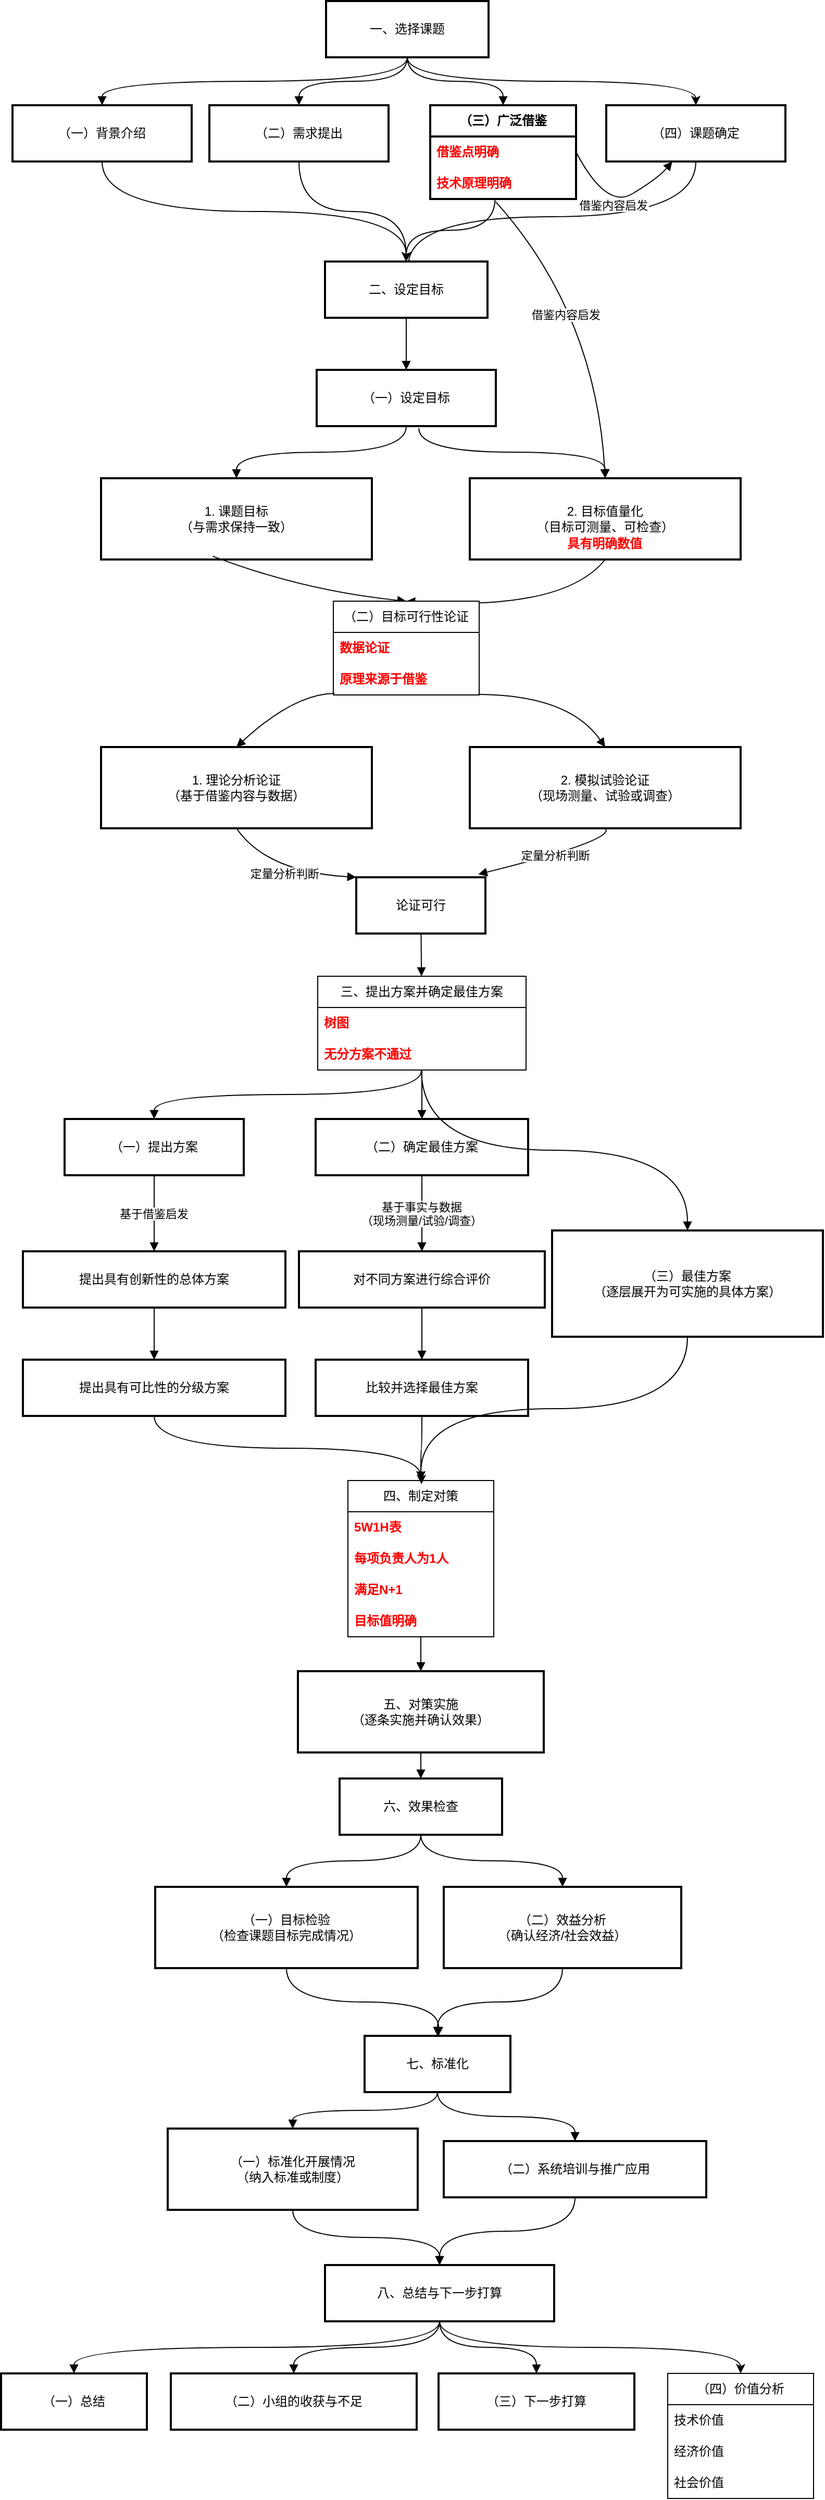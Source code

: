 <mxfile version="28.1.1" pages="2">
  <diagram name="第 1 页" id="7WZBHnggyvltZgAuaBQ9">
    <mxGraphModel dx="1783" dy="986" grid="1" gridSize="10" guides="1" tooltips="1" connect="1" arrows="1" fold="1" page="1" pageScale="1" pageWidth="827" pageHeight="1169" math="0" shadow="0">
      <root>
        <mxCell id="0" />
        <mxCell id="1" parent="0" />
        <mxCell id="KqYiXkQ-Z9CWn1BVbJGc-1" style="edgeStyle=orthogonalEdgeStyle;rounded=0;orthogonalLoop=1;jettySize=auto;html=1;exitX=0.5;exitY=1;exitDx=0;exitDy=0;curved=1;" edge="1" parent="1" source="V11PX4LswEN2cB8b6SFa-1" target="V11PX4LswEN2cB8b6SFa-5">
          <mxGeometry relative="1" as="geometry" />
        </mxCell>
        <mxCell id="V11PX4LswEN2cB8b6SFa-1" value="一、选择课题" style="whiteSpace=wrap;strokeWidth=2;" parent="1" vertex="1">
          <mxGeometry x="341" y="180" width="156" height="54" as="geometry" />
        </mxCell>
        <mxCell id="KqYiXkQ-Z9CWn1BVbJGc-2" style="edgeStyle=orthogonalEdgeStyle;rounded=0;orthogonalLoop=1;jettySize=auto;html=1;exitX=0.5;exitY=1;exitDx=0;exitDy=0;curved=1;" edge="1" parent="1" source="V11PX4LswEN2cB8b6SFa-2" target="V11PX4LswEN2cB8b6SFa-6">
          <mxGeometry relative="1" as="geometry" />
        </mxCell>
        <mxCell id="V11PX4LswEN2cB8b6SFa-2" value="（一）背景介绍" style="whiteSpace=wrap;strokeWidth=2;" parent="1" vertex="1">
          <mxGeometry x="40" y="280" width="172" height="54" as="geometry" />
        </mxCell>
        <mxCell id="KqYiXkQ-Z9CWn1BVbJGc-3" style="edgeStyle=orthogonalEdgeStyle;rounded=0;orthogonalLoop=1;jettySize=auto;html=1;exitX=0.5;exitY=1;exitDx=0;exitDy=0;entryX=0.5;entryY=0;entryDx=0;entryDy=0;curved=1;" edge="1" parent="1" source="V11PX4LswEN2cB8b6SFa-3" target="V11PX4LswEN2cB8b6SFa-6">
          <mxGeometry relative="1" as="geometry">
            <mxPoint x="420" y="440.0" as="targetPoint" />
          </mxGeometry>
        </mxCell>
        <mxCell id="V11PX4LswEN2cB8b6SFa-3" value="（二）需求提出" style="whiteSpace=wrap;strokeWidth=2;" parent="1" vertex="1">
          <mxGeometry x="229" y="280" width="172" height="54" as="geometry" />
        </mxCell>
        <mxCell id="KqYiXkQ-Z9CWn1BVbJGc-5" style="edgeStyle=orthogonalEdgeStyle;rounded=0;orthogonalLoop=1;jettySize=auto;html=1;exitX=0.5;exitY=1;exitDx=0;exitDy=0;curved=1;" edge="1" parent="1" source="V11PX4LswEN2cB8b6SFa-5">
          <mxGeometry relative="1" as="geometry">
            <mxPoint x="420" y="440.0" as="targetPoint" />
          </mxGeometry>
        </mxCell>
        <mxCell id="V11PX4LswEN2cB8b6SFa-5" value="（四）课题确定" style="whiteSpace=wrap;strokeWidth=2;" parent="1" vertex="1">
          <mxGeometry x="610" y="280" width="172" height="54" as="geometry" />
        </mxCell>
        <mxCell id="V11PX4LswEN2cB8b6SFa-6" value="二、设定目标" style="whiteSpace=wrap;strokeWidth=2;" parent="1" vertex="1">
          <mxGeometry x="340" y="430" width="156" height="54" as="geometry" />
        </mxCell>
        <mxCell id="V11PX4LswEN2cB8b6SFa-7" value="（一）设定目标" style="whiteSpace=wrap;strokeWidth=2;" parent="1" vertex="1">
          <mxGeometry x="332" y="534" width="172" height="54" as="geometry" />
        </mxCell>
        <mxCell id="V11PX4LswEN2cB8b6SFa-8" value="1. 课题目标&#xa;（与需求保持一致）" style="whiteSpace=wrap;strokeWidth=2;" parent="1" vertex="1">
          <mxGeometry x="125" y="638" width="260" height="78" as="geometry" />
        </mxCell>
        <mxCell id="V11PX4LswEN2cB8b6SFa-9" value="2. 目标值量化&#xa;（目标可测量、可检查）" style="whiteSpace=wrap;strokeWidth=2;" parent="1" vertex="1">
          <mxGeometry x="479" y="638" width="260" height="78" as="geometry" />
        </mxCell>
        <mxCell id="V11PX4LswEN2cB8b6SFa-11" value="1. 理论分析论证&#xa;（基于借鉴内容与数据）" style="whiteSpace=wrap;strokeWidth=2;" parent="1" vertex="1">
          <mxGeometry x="125" y="896" width="260" height="78" as="geometry" />
        </mxCell>
        <mxCell id="V11PX4LswEN2cB8b6SFa-12" value="2. 模拟试验论证&#xa;（现场测量、试验或调查）" style="whiteSpace=wrap;strokeWidth=2;" parent="1" vertex="1">
          <mxGeometry x="479" y="896" width="260" height="78" as="geometry" />
        </mxCell>
        <mxCell id="V11PX4LswEN2cB8b6SFa-13" value="论证可行" style="whiteSpace=wrap;strokeWidth=2;" parent="1" vertex="1">
          <mxGeometry x="370" y="1021" width="124" height="54" as="geometry" />
        </mxCell>
        <mxCell id="V11PX4LswEN2cB8b6SFa-15" value="（一）提出方案" style="whiteSpace=wrap;strokeWidth=2;" parent="1" vertex="1">
          <mxGeometry x="90" y="1253" width="172" height="54" as="geometry" />
        </mxCell>
        <mxCell id="V11PX4LswEN2cB8b6SFa-16" value="提出具有创新性的总体方案" style="whiteSpace=wrap;strokeWidth=2;" parent="1" vertex="1">
          <mxGeometry x="50" y="1380" width="252" height="54" as="geometry" />
        </mxCell>
        <mxCell id="V11PX4LswEN2cB8b6SFa-17" value="提出具有可比性的分级方案" style="whiteSpace=wrap;strokeWidth=2;" parent="1" vertex="1">
          <mxGeometry x="50" y="1484" width="252" height="54" as="geometry" />
        </mxCell>
        <mxCell id="V11PX4LswEN2cB8b6SFa-18" value="（二）确定最佳方案" style="whiteSpace=wrap;strokeWidth=2;" parent="1" vertex="1">
          <mxGeometry x="331" y="1253" width="204" height="54" as="geometry" />
        </mxCell>
        <mxCell id="V11PX4LswEN2cB8b6SFa-19" value="对不同方案进行综合评价" style="whiteSpace=wrap;strokeWidth=2;" parent="1" vertex="1">
          <mxGeometry x="315" y="1380" width="236" height="54" as="geometry" />
        </mxCell>
        <mxCell id="KqYiXkQ-Z9CWn1BVbJGc-6" style="edgeStyle=orthogonalEdgeStyle;rounded=0;orthogonalLoop=1;jettySize=auto;html=1;exitX=0.5;exitY=1;exitDx=0;exitDy=0;entryX=0.5;entryY=0;entryDx=0;entryDy=0;curved=1;" edge="1" parent="1" source="V11PX4LswEN2cB8b6SFa-20" target="W1JhsChukctg1FvtHeJI-25">
          <mxGeometry relative="1" as="geometry" />
        </mxCell>
        <mxCell id="V11PX4LswEN2cB8b6SFa-20" value="比较并选择最佳方案" style="whiteSpace=wrap;strokeWidth=2;" parent="1" vertex="1">
          <mxGeometry x="331" y="1484" width="204" height="54" as="geometry" />
        </mxCell>
        <mxCell id="V11PX4LswEN2cB8b6SFa-21" value="（三）最佳方案&#xa;（逐层展开为可实施的具体方案）" style="whiteSpace=wrap;strokeWidth=2;" parent="1" vertex="1">
          <mxGeometry x="558" y="1360" width="260" height="102" as="geometry" />
        </mxCell>
        <mxCell id="V11PX4LswEN2cB8b6SFa-23" value="五、对策实施&#xa;（逐条实施并确认效果）" style="whiteSpace=wrap;strokeWidth=2;" parent="1" vertex="1">
          <mxGeometry x="314" y="1783" width="236" height="78" as="geometry" />
        </mxCell>
        <mxCell id="V11PX4LswEN2cB8b6SFa-24" value="六、效果检查" style="whiteSpace=wrap;strokeWidth=2;" parent="1" vertex="1">
          <mxGeometry x="354" y="1886" width="156" height="54" as="geometry" />
        </mxCell>
        <mxCell id="V11PX4LswEN2cB8b6SFa-25" value="（一）目标检验&#xa;（检查课题目标完成情况）" style="whiteSpace=wrap;strokeWidth=2;" parent="1" vertex="1">
          <mxGeometry x="177" y="1990" width="252" height="78" as="geometry" />
        </mxCell>
        <mxCell id="V11PX4LswEN2cB8b6SFa-26" value="（二）效益分析&#xa;（确认经济/社会效益）" style="whiteSpace=wrap;strokeWidth=2;" parent="1" vertex="1">
          <mxGeometry x="454" y="1990" width="228" height="78" as="geometry" />
        </mxCell>
        <mxCell id="V11PX4LswEN2cB8b6SFa-27" value="七、标准化" style="whiteSpace=wrap;strokeWidth=2;" parent="1" vertex="1">
          <mxGeometry x="378" y="2133" width="140" height="54" as="geometry" />
        </mxCell>
        <mxCell id="V11PX4LswEN2cB8b6SFa-28" value="（一）标准化开展情况&#xa;（纳入标准或制度）" style="whiteSpace=wrap;strokeWidth=2;" parent="1" vertex="1">
          <mxGeometry x="189" y="2222" width="240" height="78" as="geometry" />
        </mxCell>
        <mxCell id="V11PX4LswEN2cB8b6SFa-29" value="（二）系统培训与推广应用" style="whiteSpace=wrap;strokeWidth=2;" parent="1" vertex="1">
          <mxGeometry x="454" y="2234" width="252" height="54" as="geometry" />
        </mxCell>
        <mxCell id="W1JhsChukctg1FvtHeJI-38" style="edgeStyle=orthogonalEdgeStyle;rounded=0;orthogonalLoop=1;jettySize=auto;html=1;exitX=0.5;exitY=1;exitDx=0;exitDy=0;curved=1;" edge="1" parent="1" source="V11PX4LswEN2cB8b6SFa-30" target="W1JhsChukctg1FvtHeJI-34">
          <mxGeometry relative="1" as="geometry" />
        </mxCell>
        <mxCell id="V11PX4LswEN2cB8b6SFa-30" value="八、总结与下一步打算" style="whiteSpace=wrap;strokeWidth=2;" parent="1" vertex="1">
          <mxGeometry x="340" y="2353" width="220" height="54" as="geometry" />
        </mxCell>
        <mxCell id="V11PX4LswEN2cB8b6SFa-31" value="（一）总结" style="whiteSpace=wrap;strokeWidth=2;" parent="1" vertex="1">
          <mxGeometry x="29" y="2457" width="140" height="54" as="geometry" />
        </mxCell>
        <mxCell id="V11PX4LswEN2cB8b6SFa-32" value="（二）小组的收获与不足" style="whiteSpace=wrap;strokeWidth=2;" parent="1" vertex="1">
          <mxGeometry x="192" y="2457" width="236" height="54" as="geometry" />
        </mxCell>
        <mxCell id="V11PX4LswEN2cB8b6SFa-33" value="（三）下一步打算" style="whiteSpace=wrap;strokeWidth=2;" parent="1" vertex="1">
          <mxGeometry x="449" y="2457" width="188" height="54" as="geometry" />
        </mxCell>
        <mxCell id="V11PX4LswEN2cB8b6SFa-34" value="" style="curved=1;startArrow=none;endArrow=block;exitX=0.5;exitY=1;entryX=0.5;entryY=0;rounded=0;edgeStyle=orthogonalEdgeStyle;" parent="1" source="V11PX4LswEN2cB8b6SFa-1" target="V11PX4LswEN2cB8b6SFa-2" edge="1">
          <mxGeometry relative="1" as="geometry" />
        </mxCell>
        <mxCell id="V11PX4LswEN2cB8b6SFa-35" value="" style="curved=1;startArrow=none;endArrow=block;exitX=0.5;exitY=1;entryX=0.5;entryY=0;rounded=0;exitDx=0;exitDy=0;edgeStyle=orthogonalEdgeStyle;" parent="1" source="V11PX4LswEN2cB8b6SFa-1" target="V11PX4LswEN2cB8b6SFa-3" edge="1">
          <mxGeometry relative="1" as="geometry" />
        </mxCell>
        <mxCell id="V11PX4LswEN2cB8b6SFa-36" value="" style="curved=1;startArrow=none;endArrow=block;entryX=0.5;entryY=0;rounded=0;entryDx=0;entryDy=0;edgeStyle=orthogonalEdgeStyle;exitX=0.5;exitY=1;exitDx=0;exitDy=0;" parent="1" source="V11PX4LswEN2cB8b6SFa-1" target="W1JhsChukctg1FvtHeJI-3" edge="1">
          <mxGeometry relative="1" as="geometry">
            <mxPoint x="420" y="240" as="sourcePoint" />
            <mxPoint x="419" y="492" as="targetPoint" />
          </mxGeometry>
        </mxCell>
        <mxCell id="V11PX4LswEN2cB8b6SFa-39" value="" style="curved=1;startArrow=none;endArrow=block;exitX=0.5;exitY=1;entryX=0.5;entryY=0;rounded=0;" parent="1" source="V11PX4LswEN2cB8b6SFa-6" target="V11PX4LswEN2cB8b6SFa-7" edge="1">
          <mxGeometry relative="1" as="geometry">
            <Array as="points" />
          </mxGeometry>
        </mxCell>
        <mxCell id="V11PX4LswEN2cB8b6SFa-40" value="" style="curved=1;startArrow=none;endArrow=block;exitX=0.5;exitY=1;entryX=0.5;entryY=0;rounded=0;edgeStyle=orthogonalEdgeStyle;exitDx=0;exitDy=0;" parent="1" source="V11PX4LswEN2cB8b6SFa-7" target="V11PX4LswEN2cB8b6SFa-8" edge="1">
          <mxGeometry relative="1" as="geometry" />
        </mxCell>
        <mxCell id="V11PX4LswEN2cB8b6SFa-41" value="" style="curved=1;startArrow=none;endArrow=block;exitX=0.57;exitY=1.037;entryX=0.5;entryY=0;rounded=0;edgeStyle=orthogonalEdgeStyle;exitDx=0;exitDy=0;exitPerimeter=0;" parent="1" source="V11PX4LswEN2cB8b6SFa-7" target="V11PX4LswEN2cB8b6SFa-9" edge="1">
          <mxGeometry relative="1" as="geometry" />
        </mxCell>
        <mxCell id="V11PX4LswEN2cB8b6SFa-43" value="" style="curved=1;startArrow=none;endArrow=block;exitX=0.009;exitY=0.949;entryX=0.5;entryY=0;rounded=0;exitDx=0;exitDy=0;exitPerimeter=0;" parent="1" source="W1JhsChukctg1FvtHeJI-19" target="V11PX4LswEN2cB8b6SFa-11" edge="1">
          <mxGeometry relative="1" as="geometry">
            <Array as="points">
              <mxPoint x="310" y="845" />
            </Array>
            <mxPoint x="423.28" y="816.814" as="sourcePoint" />
          </mxGeometry>
        </mxCell>
        <mxCell id="V11PX4LswEN2cB8b6SFa-44" value="" style="curved=1;startArrow=none;endArrow=block;exitX=0.994;exitY=0.984;entryX=0.5;entryY=0;rounded=0;exitDx=0;exitDy=0;exitPerimeter=0;" parent="1" source="W1JhsChukctg1FvtHeJI-19" target="V11PX4LswEN2cB8b6SFa-12" edge="1">
          <mxGeometry relative="1" as="geometry">
            <Array as="points">
              <mxPoint x="574" y="846" />
            </Array>
            <mxPoint x="418" y="820.0" as="sourcePoint" />
          </mxGeometry>
        </mxCell>
        <mxCell id="V11PX4LswEN2cB8b6SFa-45" value="定量分析判断" style="curved=1;startArrow=none;endArrow=block;exitX=0.5;exitY=1;entryX=0;entryY=0;rounded=0;entryDx=0;entryDy=0;" parent="1" source="V11PX4LswEN2cB8b6SFa-11" target="V11PX4LswEN2cB8b6SFa-13" edge="1">
          <mxGeometry relative="1" as="geometry">
            <Array as="points">
              <mxPoint x="284" y="1016" />
            </Array>
          </mxGeometry>
        </mxCell>
        <mxCell id="V11PX4LswEN2cB8b6SFa-46" value="定量分析判断" style="curved=1;startArrow=none;endArrow=block;exitX=0.5;exitY=1;entryX=0.945;entryY=-0.053;rounded=0;entryDx=0;entryDy=0;entryPerimeter=0;" parent="1" source="V11PX4LswEN2cB8b6SFa-12" target="V11PX4LswEN2cB8b6SFa-13" edge="1">
          <mxGeometry relative="1" as="geometry">
            <Array as="points">
              <mxPoint x="620" y="985" />
            </Array>
          </mxGeometry>
        </mxCell>
        <mxCell id="V11PX4LswEN2cB8b6SFa-47" value="" style="curved=1;startArrow=none;endArrow=block;rounded=0;" parent="1" source="V11PX4LswEN2cB8b6SFa-13" target="W1JhsChukctg1FvtHeJI-21" edge="1">
          <mxGeometry relative="1" as="geometry">
            <Array as="points" />
            <mxPoint x="432" y="1125" as="targetPoint" />
          </mxGeometry>
        </mxCell>
        <mxCell id="V11PX4LswEN2cB8b6SFa-48" value="" style="curved=1;startArrow=none;endArrow=block;exitX=0.497;exitY=1.019;entryX=0.5;entryY=0;rounded=0;exitDx=0;exitDy=0;exitPerimeter=0;edgeStyle=orthogonalEdgeStyle;" parent="1" source="W1JhsChukctg1FvtHeJI-23" target="V11PX4LswEN2cB8b6SFa-15" edge="1">
          <mxGeometry relative="1" as="geometry">
            <mxPoint x="432" y="1203" as="sourcePoint" />
          </mxGeometry>
        </mxCell>
        <mxCell id="V11PX4LswEN2cB8b6SFa-49" value="基于借鉴启发" style="curved=1;startArrow=none;endArrow=block;exitX=0.5;exitY=1;entryX=0.5;entryY=0;rounded=0;" parent="1" source="V11PX4LswEN2cB8b6SFa-15" target="V11PX4LswEN2cB8b6SFa-16" edge="1">
          <mxGeometry relative="1" as="geometry">
            <Array as="points" />
          </mxGeometry>
        </mxCell>
        <mxCell id="V11PX4LswEN2cB8b6SFa-50" value="" style="curved=1;startArrow=none;endArrow=block;exitX=0.5;exitY=1;entryX=0.5;entryY=0;rounded=0;" parent="1" source="V11PX4LswEN2cB8b6SFa-16" target="V11PX4LswEN2cB8b6SFa-17" edge="1">
          <mxGeometry relative="1" as="geometry">
            <Array as="points" />
          </mxGeometry>
        </mxCell>
        <mxCell id="V11PX4LswEN2cB8b6SFa-51" value="" style="curved=1;startArrow=none;endArrow=block;exitX=0.5;exitY=1;entryX=0.5;entryY=0;rounded=0;exitDx=0;exitDy=0;edgeStyle=orthogonalEdgeStyle;" parent="1" source="W1JhsChukctg1FvtHeJI-21" target="V11PX4LswEN2cB8b6SFa-18" edge="1">
          <mxGeometry relative="1" as="geometry" />
        </mxCell>
        <mxCell id="V11PX4LswEN2cB8b6SFa-52" value="基于事实与数据&#xa;（现场测量/试验/调查）" style="curved=1;startArrow=none;endArrow=block;exitX=0.5;exitY=1;entryX=0.5;entryY=-0.01;rounded=0;" parent="1" source="V11PX4LswEN2cB8b6SFa-18" target="V11PX4LswEN2cB8b6SFa-19" edge="1">
          <mxGeometry relative="1" as="geometry">
            <Array as="points" />
          </mxGeometry>
        </mxCell>
        <mxCell id="V11PX4LswEN2cB8b6SFa-53" value="" style="curved=1;startArrow=none;endArrow=block;exitX=0.5;exitY=0.99;entryX=0.5;entryY=-0.01;rounded=0;" parent="1" source="V11PX4LswEN2cB8b6SFa-19" target="V11PX4LswEN2cB8b6SFa-20" edge="1">
          <mxGeometry relative="1" as="geometry">
            <Array as="points" />
          </mxGeometry>
        </mxCell>
        <mxCell id="V11PX4LswEN2cB8b6SFa-54" value="" style="curved=1;startArrow=none;endArrow=block;exitX=0.498;exitY=0.994;entryX=0.5;entryY=0;rounded=0;exitDx=0;exitDy=0;exitPerimeter=0;edgeStyle=orthogonalEdgeStyle;" parent="1" source="W1JhsChukctg1FvtHeJI-23" target="V11PX4LswEN2cB8b6SFa-21" edge="1">
          <mxGeometry relative="1" as="geometry" />
        </mxCell>
        <mxCell id="V11PX4LswEN2cB8b6SFa-55" value="" style="curved=1;startArrow=none;endArrow=block;exitX=0.5;exitY=1;entryX=0.5;entryY=0;rounded=0;entryDx=0;entryDy=0;edgeStyle=orthogonalEdgeStyle;" parent="1" source="V11PX4LswEN2cB8b6SFa-21" target="W1JhsChukctg1FvtHeJI-25" edge="1">
          <mxGeometry relative="1" as="geometry">
            <mxPoint x="447.5" y="1730" as="targetPoint" />
          </mxGeometry>
        </mxCell>
        <mxCell id="V11PX4LswEN2cB8b6SFa-56" value="" style="curved=1;startArrow=none;endArrow=block;entryX=0.5;entryY=-0.01;rounded=0;" parent="1" source="W1JhsChukctg1FvtHeJI-29" target="V11PX4LswEN2cB8b6SFa-23" edge="1">
          <mxGeometry relative="1" as="geometry">
            <Array as="points" />
            <mxPoint x="434" y="1753" as="sourcePoint" />
          </mxGeometry>
        </mxCell>
        <mxCell id="V11PX4LswEN2cB8b6SFa-57" value="" style="curved=1;startArrow=none;endArrow=block;exitX=0.5;exitY=0.99;entryX=0.5;entryY=-0.01;rounded=0;" parent="1" source="V11PX4LswEN2cB8b6SFa-23" target="V11PX4LswEN2cB8b6SFa-24" edge="1">
          <mxGeometry relative="1" as="geometry">
            <Array as="points" />
          </mxGeometry>
        </mxCell>
        <mxCell id="V11PX4LswEN2cB8b6SFa-58" value="" style="curved=1;startArrow=none;endArrow=block;exitX=0.5;exitY=1;entryX=0.5;entryY=-0.01;rounded=0;edgeStyle=orthogonalEdgeStyle;exitDx=0;exitDy=0;" parent="1" source="V11PX4LswEN2cB8b6SFa-24" target="V11PX4LswEN2cB8b6SFa-25" edge="1">
          <mxGeometry relative="1" as="geometry" />
        </mxCell>
        <mxCell id="V11PX4LswEN2cB8b6SFa-59" value="" style="curved=1;startArrow=none;endArrow=block;exitX=0.5;exitY=1;entryX=0.5;entryY=-0.01;rounded=0;exitDx=0;exitDy=0;edgeStyle=orthogonalEdgeStyle;" parent="1" source="V11PX4LswEN2cB8b6SFa-24" target="V11PX4LswEN2cB8b6SFa-26" edge="1">
          <mxGeometry relative="1" as="geometry" />
        </mxCell>
        <mxCell id="V11PX4LswEN2cB8b6SFa-60" value="" style="curved=1;startArrow=none;endArrow=block;exitX=0.5;exitY=0.99;rounded=0;edgeStyle=orthogonalEdgeStyle;" parent="1" source="V11PX4LswEN2cB8b6SFa-25" edge="1">
          <mxGeometry relative="1" as="geometry">
            <mxPoint x="449" y="2133" as="targetPoint" />
          </mxGeometry>
        </mxCell>
        <mxCell id="V11PX4LswEN2cB8b6SFa-61" value="" style="curved=1;startArrow=none;endArrow=block;exitX=0.5;exitY=0.99;entryX=0.5;entryY=0;rounded=0;entryDx=0;entryDy=0;edgeStyle=orthogonalEdgeStyle;" parent="1" source="V11PX4LswEN2cB8b6SFa-26" target="V11PX4LswEN2cB8b6SFa-27" edge="1">
          <mxGeometry relative="1" as="geometry" />
        </mxCell>
        <mxCell id="V11PX4LswEN2cB8b6SFa-62" value="" style="curved=1;startArrow=none;endArrow=block;exitX=0.5;exitY=1;entryX=0.5;entryY=-0.01;rounded=0;edgeStyle=orthogonalEdgeStyle;exitDx=0;exitDy=0;" parent="1" source="V11PX4LswEN2cB8b6SFa-27" target="V11PX4LswEN2cB8b6SFa-28" edge="1">
          <mxGeometry relative="1" as="geometry" />
        </mxCell>
        <mxCell id="V11PX4LswEN2cB8b6SFa-63" value="" style="curved=1;startArrow=none;endArrow=block;exitX=0.5;exitY=1;entryX=0.5;entryY=-0.01;rounded=0;exitDx=0;exitDy=0;edgeStyle=orthogonalEdgeStyle;" parent="1" source="V11PX4LswEN2cB8b6SFa-27" target="V11PX4LswEN2cB8b6SFa-29" edge="1">
          <mxGeometry relative="1" as="geometry" />
        </mxCell>
        <mxCell id="V11PX4LswEN2cB8b6SFa-65" value="" style="curved=1;startArrow=none;endArrow=block;exitX=0.5;exitY=1;entryX=0.5;entryY=-0.01;rounded=0;exitDx=0;exitDy=0;edgeStyle=orthogonalEdgeStyle;" parent="1" source="V11PX4LswEN2cB8b6SFa-30" target="V11PX4LswEN2cB8b6SFa-31" edge="1">
          <mxGeometry relative="1" as="geometry" />
        </mxCell>
        <mxCell id="V11PX4LswEN2cB8b6SFa-66" value="" style="curved=1;startArrow=none;endArrow=block;exitX=0.5;exitY=1;entryX=0.5;entryY=-0.01;rounded=0;exitDx=0;exitDy=0;edgeStyle=orthogonalEdgeStyle;" parent="1" source="V11PX4LswEN2cB8b6SFa-30" target="V11PX4LswEN2cB8b6SFa-32" edge="1">
          <mxGeometry relative="1" as="geometry" />
        </mxCell>
        <mxCell id="V11PX4LswEN2cB8b6SFa-67" value="" style="curved=1;startArrow=none;endArrow=block;exitX=0.5;exitY=1;entryX=0.5;entryY=-0.01;rounded=0;edgeStyle=orthogonalEdgeStyle;exitDx=0;exitDy=0;" parent="1" source="V11PX4LswEN2cB8b6SFa-30" target="V11PX4LswEN2cB8b6SFa-33" edge="1">
          <mxGeometry relative="1" as="geometry" />
        </mxCell>
        <mxCell id="V11PX4LswEN2cB8b6SFa-68" value="借鉴内容启发" style="curved=1;startArrow=none;endArrow=block;exitX=1;exitY=0.5;rounded=0;exitDx=0;exitDy=0;" parent="1" source="W1JhsChukctg1FvtHeJI-4" target="V11PX4LswEN2cB8b6SFa-5" edge="1">
          <mxGeometry relative="1" as="geometry">
            <Array as="points">
              <mxPoint x="610" y="380" />
              <mxPoint x="660" y="350" />
            </Array>
            <mxPoint x="412.0" y="629.01" as="sourcePoint" />
            <mxPoint x="631" y="954" as="targetPoint" />
          </mxGeometry>
        </mxCell>
        <mxCell id="W1JhsChukctg1FvtHeJI-3" value="&lt;b&gt;（三）广泛借鉴&lt;/b&gt;" style="swimlane;fontStyle=0;childLayout=stackLayout;horizontal=1;startSize=30;horizontalStack=0;resizeParent=1;resizeParentMax=0;resizeLast=0;collapsible=1;marginBottom=0;whiteSpace=wrap;html=1;strokeWidth=2;" vertex="1" parent="1">
          <mxGeometry x="441" y="280" width="140" height="90" as="geometry" />
        </mxCell>
        <mxCell id="W1JhsChukctg1FvtHeJI-4" value="借鉴点明确" style="text;strokeColor=none;fillColor=none;align=left;verticalAlign=middle;spacingLeft=4;spacingRight=4;overflow=hidden;points=[[0,0.5],[1,0.5]];portConstraint=eastwest;rotatable=0;whiteSpace=wrap;html=1;fontColor=#FF0000;fontStyle=1" vertex="1" parent="W1JhsChukctg1FvtHeJI-3">
          <mxGeometry y="30" width="140" height="30" as="geometry" />
        </mxCell>
        <mxCell id="W1JhsChukctg1FvtHeJI-5" value="技术原理明确" style="text;strokeColor=none;fillColor=none;align=left;verticalAlign=middle;spacingLeft=4;spacingRight=4;overflow=hidden;points=[[0,0.5],[1,0.5]];portConstraint=eastwest;rotatable=0;whiteSpace=wrap;html=1;fontColor=#FF0000;fontStyle=1" vertex="1" parent="W1JhsChukctg1FvtHeJI-3">
          <mxGeometry y="60" width="140" height="30" as="geometry" />
        </mxCell>
        <mxCell id="W1JhsChukctg1FvtHeJI-8" value="" style="curved=1;startArrow=none;endArrow=block;rounded=0;exitX=0.45;exitY=1.094;exitDx=0;exitDy=0;exitPerimeter=0;entryX=0.5;entryY=0;entryDx=0;entryDy=0;" edge="1" parent="1" source="W1JhsChukctg1FvtHeJI-5" target="V11PX4LswEN2cB8b6SFa-9">
          <mxGeometry relative="1" as="geometry">
            <Array as="points">
              <mxPoint x="600" y="480" />
            </Array>
            <mxPoint x="426.624" y="630" as="sourcePoint" />
            <mxPoint x="480" y="1140" as="targetPoint" />
          </mxGeometry>
        </mxCell>
        <mxCell id="W1JhsChukctg1FvtHeJI-9" value="借鉴内容启发" style="edgeLabel;html=1;align=center;verticalAlign=middle;resizable=0;points=[];" vertex="1" connectable="0" parent="W1JhsChukctg1FvtHeJI-8">
          <mxGeometry x="-0.174" y="-22" relative="1" as="geometry">
            <mxPoint as="offset" />
          </mxGeometry>
        </mxCell>
        <mxCell id="W1JhsChukctg1FvtHeJI-12" value="" style="curved=1;startArrow=none;endArrow=block;exitX=0.5;exitY=1;entryX=0.5;entryY=0;rounded=0;exitDx=0;exitDy=0;entryDx=0;entryDy=0;" edge="1" parent="1" source="V11PX4LswEN2cB8b6SFa-9" target="W1JhsChukctg1FvtHeJI-17">
          <mxGeometry relative="1" as="geometry">
            <Array as="points">
              <mxPoint x="569" y="766" />
            </Array>
            <mxPoint x="579" y="596" as="sourcePoint" />
            <mxPoint x="418" y="766" as="targetPoint" />
          </mxGeometry>
        </mxCell>
        <mxCell id="W1JhsChukctg1FvtHeJI-13" value="" style="curved=1;startArrow=none;endArrow=block;exitX=0.412;exitY=0.959;entryX=0.5;entryY=0;rounded=0;exitDx=0;exitDy=0;entryDx=0;entryDy=0;exitPerimeter=0;" edge="1" parent="1" source="V11PX4LswEN2cB8b6SFa-8" target="W1JhsChukctg1FvtHeJI-17">
          <mxGeometry relative="1" as="geometry">
            <Array as="points">
              <mxPoint x="319" y="746" />
            </Array>
            <mxPoint x="775" y="756" as="sourcePoint" />
            <mxPoint x="418" y="766" as="targetPoint" />
          </mxGeometry>
        </mxCell>
        <mxCell id="W1JhsChukctg1FvtHeJI-14" value="" style="curved=1;startArrow=none;endArrow=block;exitX=0.5;exitY=1;entryX=0.5;entryY=0;rounded=0;exitDx=0;exitDy=0;entryDx=0;entryDy=0;edgeStyle=orthogonalEdgeStyle;" edge="1" parent="1" source="V11PX4LswEN2cB8b6SFa-28" target="V11PX4LswEN2cB8b6SFa-30">
          <mxGeometry relative="1" as="geometry">
            <mxPoint x="562" y="2253" as="sourcePoint" />
            <mxPoint x="449" y="2288" as="targetPoint" />
          </mxGeometry>
        </mxCell>
        <mxCell id="W1JhsChukctg1FvtHeJI-15" value="" style="curved=1;startArrow=none;endArrow=block;exitX=0.5;exitY=1;entryX=0.5;entryY=0;rounded=0;exitDx=0;exitDy=0;entryDx=0;entryDy=0;edgeStyle=orthogonalEdgeStyle;" edge="1" parent="1" source="V11PX4LswEN2cB8b6SFa-29" target="V11PX4LswEN2cB8b6SFa-30">
          <mxGeometry relative="1" as="geometry">
            <mxPoint x="399" y="2333" as="sourcePoint" />
            <mxPoint x="612" y="2383" as="targetPoint" />
          </mxGeometry>
        </mxCell>
        <mxCell id="W1JhsChukctg1FvtHeJI-16" value="具有明确数值" style="text;html=1;align=center;verticalAlign=middle;resizable=0;points=[];autosize=1;strokeColor=none;fillColor=none;fontColor=#FF0000;fontStyle=1" vertex="1" parent="1">
          <mxGeometry x="558" y="686" width="100" height="30" as="geometry" />
        </mxCell>
        <mxCell id="W1JhsChukctg1FvtHeJI-17" value="（二）目标可行性论证" style="swimlane;fontStyle=0;childLayout=stackLayout;horizontal=1;startSize=30;horizontalStack=0;resizeParent=1;resizeParentMax=0;resizeLast=0;collapsible=1;marginBottom=0;whiteSpace=wrap;html=1;" vertex="1" parent="1">
          <mxGeometry x="348" y="756" width="140" height="90" as="geometry" />
        </mxCell>
        <mxCell id="W1JhsChukctg1FvtHeJI-18" value="数据论证" style="text;strokeColor=none;fillColor=none;align=left;verticalAlign=middle;spacingLeft=4;spacingRight=4;overflow=hidden;points=[[0,0.5],[1,0.5]];portConstraint=eastwest;rotatable=0;whiteSpace=wrap;html=1;fontColor=light-dark(#ff0000, #ededed);fontStyle=1" vertex="1" parent="W1JhsChukctg1FvtHeJI-17">
          <mxGeometry y="30" width="140" height="30" as="geometry" />
        </mxCell>
        <mxCell id="W1JhsChukctg1FvtHeJI-19" value="原理来源于借鉴" style="text;strokeColor=none;fillColor=none;align=left;verticalAlign=middle;spacingLeft=4;spacingRight=4;overflow=hidden;points=[[0,0.5],[1,0.5]];portConstraint=eastwest;rotatable=0;whiteSpace=wrap;html=1;fontColor=light-dark(#ff0000, #ededed);fontStyle=1" vertex="1" parent="W1JhsChukctg1FvtHeJI-17">
          <mxGeometry y="60" width="140" height="30" as="geometry" />
        </mxCell>
        <mxCell id="W1JhsChukctg1FvtHeJI-21" value="三、提出方案并确定最佳方案" style="swimlane;fontStyle=0;childLayout=stackLayout;horizontal=1;startSize=30;horizontalStack=0;resizeParent=1;resizeParentMax=0;resizeLast=0;collapsible=1;marginBottom=0;whiteSpace=wrap;html=1;" vertex="1" parent="1">
          <mxGeometry x="333" y="1116" width="200" height="90" as="geometry" />
        </mxCell>
        <mxCell id="W1JhsChukctg1FvtHeJI-22" value="树图" style="text;strokeColor=none;fillColor=none;align=left;verticalAlign=middle;spacingLeft=4;spacingRight=4;overflow=hidden;points=[[0,0.5],[1,0.5]];portConstraint=eastwest;rotatable=0;whiteSpace=wrap;html=1;fontColor=#FF0000;fontStyle=1" vertex="1" parent="W1JhsChukctg1FvtHeJI-21">
          <mxGeometry y="30" width="200" height="30" as="geometry" />
        </mxCell>
        <mxCell id="W1JhsChukctg1FvtHeJI-23" value="无分方案不通过" style="text;strokeColor=none;fillColor=none;align=left;verticalAlign=middle;spacingLeft=4;spacingRight=4;overflow=hidden;points=[[0,0.5],[1,0.5]];portConstraint=eastwest;rotatable=0;whiteSpace=wrap;html=1;fontColor=#FF0000;fontStyle=1" vertex="1" parent="W1JhsChukctg1FvtHeJI-21">
          <mxGeometry y="60" width="200" height="30" as="geometry" />
        </mxCell>
        <mxCell id="W1JhsChukctg1FvtHeJI-25" value="四、制定对策" style="swimlane;fontStyle=0;childLayout=stackLayout;horizontal=1;startSize=30;horizontalStack=0;resizeParent=1;resizeParentMax=0;resizeLast=0;collapsible=1;marginBottom=0;whiteSpace=wrap;html=1;" vertex="1" parent="1">
          <mxGeometry x="362" y="1600" width="140" height="150" as="geometry" />
        </mxCell>
        <mxCell id="W1JhsChukctg1FvtHeJI-26" value="5W1H表" style="text;strokeColor=none;fillColor=none;align=left;verticalAlign=middle;spacingLeft=4;spacingRight=4;overflow=hidden;points=[[0,0.5],[1,0.5]];portConstraint=eastwest;rotatable=0;whiteSpace=wrap;html=1;fontColor=light-dark(#ff0000, #ededed);fontStyle=1" vertex="1" parent="W1JhsChukctg1FvtHeJI-25">
          <mxGeometry y="30" width="140" height="30" as="geometry" />
        </mxCell>
        <mxCell id="W1JhsChukctg1FvtHeJI-27" value="每项负责人为1人" style="text;strokeColor=none;fillColor=none;align=left;verticalAlign=middle;spacingLeft=4;spacingRight=4;overflow=hidden;points=[[0,0.5],[1,0.5]];portConstraint=eastwest;rotatable=0;whiteSpace=wrap;html=1;fontColor=light-dark(#ff0000, #ededed);fontStyle=1" vertex="1" parent="W1JhsChukctg1FvtHeJI-25">
          <mxGeometry y="60" width="140" height="30" as="geometry" />
        </mxCell>
        <mxCell id="W1JhsChukctg1FvtHeJI-28" value="满足N+1" style="text;strokeColor=none;fillColor=none;align=left;verticalAlign=middle;spacingLeft=4;spacingRight=4;overflow=hidden;points=[[0,0.5],[1,0.5]];portConstraint=eastwest;rotatable=0;whiteSpace=wrap;html=1;fontColor=light-dark(#ff0000, #ededed);fontStyle=1" vertex="1" parent="W1JhsChukctg1FvtHeJI-25">
          <mxGeometry y="90" width="140" height="30" as="geometry" />
        </mxCell>
        <mxCell id="W1JhsChukctg1FvtHeJI-29" value="目标值明确" style="text;strokeColor=none;fillColor=none;align=left;verticalAlign=middle;spacingLeft=4;spacingRight=4;overflow=hidden;points=[[0,0.5],[1,0.5]];portConstraint=eastwest;rotatable=0;whiteSpace=wrap;html=1;fontColor=light-dark(#ff0000, #ededed);fontStyle=1" vertex="1" parent="W1JhsChukctg1FvtHeJI-25">
          <mxGeometry y="120" width="140" height="30" as="geometry" />
        </mxCell>
        <mxCell id="W1JhsChukctg1FvtHeJI-34" value="（四）价值分析" style="swimlane;fontStyle=0;childLayout=stackLayout;horizontal=1;startSize=30;horizontalStack=0;resizeParent=1;resizeParentMax=0;resizeLast=0;collapsible=1;marginBottom=0;whiteSpace=wrap;html=1;" vertex="1" parent="1">
          <mxGeometry x="669" y="2457" width="140" height="120" as="geometry" />
        </mxCell>
        <mxCell id="W1JhsChukctg1FvtHeJI-35" value="技术价值" style="text;strokeColor=none;fillColor=none;align=left;verticalAlign=middle;spacingLeft=4;spacingRight=4;overflow=hidden;points=[[0,0.5],[1,0.5]];portConstraint=eastwest;rotatable=0;whiteSpace=wrap;html=1;" vertex="1" parent="W1JhsChukctg1FvtHeJI-34">
          <mxGeometry y="30" width="140" height="30" as="geometry" />
        </mxCell>
        <mxCell id="W1JhsChukctg1FvtHeJI-36" value="经济价值" style="text;strokeColor=none;fillColor=none;align=left;verticalAlign=middle;spacingLeft=4;spacingRight=4;overflow=hidden;points=[[0,0.5],[1,0.5]];portConstraint=eastwest;rotatable=0;whiteSpace=wrap;html=1;" vertex="1" parent="W1JhsChukctg1FvtHeJI-34">
          <mxGeometry y="60" width="140" height="30" as="geometry" />
        </mxCell>
        <mxCell id="W1JhsChukctg1FvtHeJI-37" value="社会价值" style="text;strokeColor=none;fillColor=none;align=left;verticalAlign=middle;spacingLeft=4;spacingRight=4;overflow=hidden;points=[[0,0.5],[1,0.5]];portConstraint=eastwest;rotatable=0;whiteSpace=wrap;html=1;" vertex="1" parent="W1JhsChukctg1FvtHeJI-34">
          <mxGeometry y="90" width="140" height="30" as="geometry" />
        </mxCell>
        <mxCell id="KqYiXkQ-Z9CWn1BVbJGc-4" style="edgeStyle=orthogonalEdgeStyle;rounded=0;orthogonalLoop=1;jettySize=auto;html=1;exitX=0.445;exitY=0.967;exitDx=0;exitDy=0;entryX=0.5;entryY=0;entryDx=0;entryDy=0;exitPerimeter=0;curved=1;" edge="1" parent="1" source="W1JhsChukctg1FvtHeJI-5" target="V11PX4LswEN2cB8b6SFa-6">
          <mxGeometry relative="1" as="geometry">
            <mxPoint x="453" y="456" as="targetPoint" />
            <mxPoint x="350" y="360" as="sourcePoint" />
          </mxGeometry>
        </mxCell>
        <mxCell id="KqYiXkQ-Z9CWn1BVbJGc-7" style="edgeStyle=orthogonalEdgeStyle;rounded=0;orthogonalLoop=1;jettySize=auto;html=1;exitX=0.5;exitY=1;exitDx=0;exitDy=0;entryX=0.504;entryY=0.023;entryDx=0;entryDy=0;entryPerimeter=0;curved=1;" edge="1" parent="1" source="V11PX4LswEN2cB8b6SFa-17" target="W1JhsChukctg1FvtHeJI-25">
          <mxGeometry relative="1" as="geometry" />
        </mxCell>
      </root>
    </mxGraphModel>
  </diagram>
  <diagram id="yZlnJXYEL0vV901xjM2q" name="第 2 页">
    <mxGraphModel dx="1426" dy="789" grid="1" gridSize="10" guides="1" tooltips="1" connect="1" arrows="1" fold="1" page="1" pageScale="1" pageWidth="827" pageHeight="1169" math="0" shadow="0">
      <root>
        <mxCell id="0" />
        <mxCell id="1" parent="0" />
        <mxCell id="1LT5oay-Y4ugQye11m3D-1" value="一、选择课题" style="whiteSpace=wrap;strokeWidth=2;" parent="1" vertex="1">
          <mxGeometry x="382" y="20" width="156" height="54" as="geometry" />
        </mxCell>
        <mxCell id="d4nTSRsQmmluCsl_Efzx-10" style="edgeStyle=orthogonalEdgeStyle;rounded=0;orthogonalLoop=1;jettySize=auto;html=1;exitX=0.5;exitY=1;exitDx=0;exitDy=0;curved=1;" edge="1" parent="1" source="1LT5oay-Y4ugQye11m3D-2" target="1LT5oay-Y4ugQye11m3D-4">
          <mxGeometry relative="1" as="geometry" />
        </mxCell>
        <mxCell id="1LT5oay-Y4ugQye11m3D-2" value="(一) 名词解释&#xa;明确QC小组及问题解决型课题定义" style="whiteSpace=wrap;strokeWidth=2;" parent="1" vertex="1">
          <mxGeometry x="140" y="124" width="260" height="102" as="geometry" />
        </mxCell>
        <mxCell id="1LT5oay-Y4ugQye11m3D-3" value="(二) 选题理由&#xa;用事实和数据说明选题目的和必要性" style="whiteSpace=wrap;strokeWidth=2;" parent="1" vertex="1">
          <mxGeometry x="520" y="124" width="260" height="102" as="geometry" />
        </mxCell>
        <mxCell id="1LT5oay-Y4ugQye11m3D-4" value="二、现状调查" style="whiteSpace=wrap;strokeWidth=2;" parent="1" vertex="1">
          <mxGeometry x="394" y="290" width="156" height="54" as="geometry" />
        </mxCell>
        <mxCell id="1LT5oay-Y4ugQye11m3D-6" value="(二) 调查结论&#xa;明确现状，找出症结，确定改进方向" style="whiteSpace=wrap;strokeWidth=2;" parent="1" vertex="1">
          <mxGeometry x="540" y="412" width="260" height="102" as="geometry" />
        </mxCell>
        <mxCell id="1LT5oay-Y4ugQye11m3D-7" value="三、设定目标" style="whiteSpace=wrap;strokeWidth=2;" parent="1" vertex="1">
          <mxGeometry x="394" y="662" width="156" height="54" as="geometry" />
        </mxCell>
        <mxCell id="1LT5oay-Y4ugQye11m3D-8" value="(一) 目标值设定&#xa;目标与课题一致，数量不宜多，可测量、可检查" style="whiteSpace=wrap;strokeWidth=2;" parent="1" vertex="1">
          <mxGeometry x="180" y="780" width="260" height="102" as="geometry" />
        </mxCell>
        <mxCell id="1LT5oay-Y4ugQye11m3D-9" value="(二) 目标依据&#xa;上级要求、顾客需求、同业水平、历史水平、&#xa;症结解决程度测算等" style="whiteSpace=wrap;strokeWidth=2;" parent="1" vertex="1">
          <mxGeometry x="499" y="768" width="260" height="126" as="geometry" />
        </mxCell>
        <mxCell id="1LT5oay-Y4ugQye11m3D-10" value="四、原因分析&#xa;针对症结，从人机料法环测等方面分析，&#xa;展开至末端原因，逻辑清晰" style="whiteSpace=wrap;strokeWidth=2;" parent="1" vertex="1">
          <mxGeometry x="344" y="950" width="260" height="126" as="geometry" />
        </mxCell>
        <mxCell id="1LT5oay-Y4ugQye11m3D-11" value="五、确定要因" style="whiteSpace=wrap;strokeWidth=2;" parent="1" vertex="1">
          <mxGeometry x="396" y="1126" width="156" height="54" as="geometry" />
        </mxCell>
        <mxCell id="1LT5oay-Y4ugQye11m3D-12" value="(一) 要因确认一: (具体要因)&#xa;依据事实与数据逐条确认，&#xa;通过现场测量、试验或调查分析" style="whiteSpace=wrap;strokeWidth=2;" parent="1" vertex="1">
          <mxGeometry x="32" y="1230" width="260" height="126" as="geometry" />
        </mxCell>
        <mxCell id="1LT5oay-Y4ugQye11m3D-13" value="(二) 要因确认二: (具体要因)&#xa;同上" style="whiteSpace=wrap;strokeWidth=2;" parent="1" vertex="1">
          <mxGeometry x="344" y="1254" width="259" height="78" as="geometry" />
        </mxCell>
        <mxCell id="1LT5oay-Y4ugQye11m3D-14" value="(三) 要因确认三: (具体要因)&#xa;同上" style="whiteSpace=wrap;strokeWidth=2;" parent="1" vertex="1">
          <mxGeometry x="653" y="1254" width="259" height="78" as="geometry" />
        </mxCell>
        <mxCell id="d4nTSRsQmmluCsl_Efzx-15" style="edgeStyle=orthogonalEdgeStyle;rounded=0;orthogonalLoop=1;jettySize=auto;html=1;exitX=0.5;exitY=1;exitDx=0;exitDy=0;curved=1;" edge="1" parent="1" source="1LT5oay-Y4ugQye11m3D-15" target="1LT5oay-Y4ugQye11m3D-17">
          <mxGeometry relative="1" as="geometry" />
        </mxCell>
        <mxCell id="1LT5oay-Y4ugQye11m3D-15" value="六、制定对策" style="whiteSpace=wrap;strokeWidth=2;" parent="1" vertex="1">
          <mxGeometry x="396" y="1434" width="156" height="54" as="geometry" />
        </mxCell>
        <mxCell id="d4nTSRsQmmluCsl_Efzx-14" style="edgeStyle=orthogonalEdgeStyle;rounded=0;orthogonalLoop=1;jettySize=auto;html=1;exitX=0.5;exitY=1;exitDx=0;exitDy=0;curved=1;" edge="1" parent="1" source="1LT5oay-Y4ugQye11m3D-16" target="1LT5oay-Y4ugQye11m3D-18">
          <mxGeometry relative="1" as="geometry" />
        </mxCell>
        <mxCell id="1LT5oay-Y4ugQye11m3D-16" value="(一) 对策选定&#xa;针对主因，评价选择有效性、可实施性、&#xa;经济性、可靠性高的对策" style="whiteSpace=wrap;strokeWidth=2;" parent="1" vertex="1">
          <mxGeometry x="103" y="1538" width="260" height="126" as="geometry" />
        </mxCell>
        <mxCell id="1LT5oay-Y4ugQye11m3D-17" value="(二) 制定对策表&#xa;按5W1H要求，对策明确、目标可测量、措施可操作" style="whiteSpace=wrap;strokeWidth=2;" parent="1" vertex="1">
          <mxGeometry x="567" y="1538" width="260" height="102" as="geometry" />
        </mxCell>
        <mxCell id="1LT5oay-Y4ugQye11m3D-18" value="七、对策实施&#xa;按对策表逐条实施，及时确认效果，&#xa;未达目标时修改措施" style="whiteSpace=wrap;strokeWidth=2;" parent="1" vertex="1">
          <mxGeometry x="343" y="1740" width="260" height="126" as="geometry" />
        </mxCell>
        <mxCell id="1LT5oay-Y4ugQye11m3D-19" value="八、效果检查" style="whiteSpace=wrap;strokeWidth=2;" parent="1" vertex="1">
          <mxGeometry x="394" y="1920" width="156" height="54" as="geometry" />
        </mxCell>
        <mxCell id="d4nTSRsQmmluCsl_Efzx-17" style="edgeStyle=orthogonalEdgeStyle;rounded=0;orthogonalLoop=1;jettySize=auto;html=1;exitX=0.5;exitY=1;exitDx=0;exitDy=0;curved=1;entryX=0.5;entryY=0;entryDx=0;entryDy=0;" edge="1" parent="1" source="1LT5oay-Y4ugQye11m3D-20" target="1LT5oay-Y4ugQye11m3D-23">
          <mxGeometry relative="1" as="geometry">
            <mxPoint x="470" y="2220.0" as="targetPoint" />
          </mxGeometry>
        </mxCell>
        <mxCell id="1LT5oay-Y4ugQye11m3D-20" value="(一) 实施后主要问题和&#xa;问题症结变化情况&#xa;与对策实施前对比" style="whiteSpace=wrap;strokeWidth=2;" parent="1" vertex="1">
          <mxGeometry x="80" y="2050" width="221" height="102" as="geometry" />
        </mxCell>
        <mxCell id="d4nTSRsQmmluCsl_Efzx-16" style="edgeStyle=orthogonalEdgeStyle;rounded=0;orthogonalLoop=1;jettySize=auto;html=1;exitX=0.5;exitY=1;exitDx=0;exitDy=0;entryX=0.5;entryY=0;entryDx=0;entryDy=0;curved=1;" edge="1" parent="1" source="1LT5oay-Y4ugQye11m3D-21" target="1LT5oay-Y4ugQye11m3D-23">
          <mxGeometry relative="1" as="geometry" />
        </mxCell>
        <mxCell id="1LT5oay-Y4ugQye11m3D-21" value="(二) 目标值完成情况&#xa;检查课题目标是否完成" style="whiteSpace=wrap;strokeWidth=2;" parent="1" vertex="1">
          <mxGeometry x="362" y="2062" width="220" height="78" as="geometry" />
        </mxCell>
        <mxCell id="1LT5oay-Y4ugQye11m3D-22" value="(三) 经济效益检查&#xa;计算经济效益（实得效益=创造效益-活动投入）&#xa;及社会效益，实事求是" style="whiteSpace=wrap;strokeWidth=2;" parent="1" vertex="1">
          <mxGeometry x="620" y="2038" width="260" height="126" as="geometry" />
        </mxCell>
        <mxCell id="1LT5oay-Y4ugQye11m3D-23" value="九、巩固措施" style="whiteSpace=wrap;strokeWidth=2;" parent="1" vertex="1">
          <mxGeometry x="394" y="2210" width="156" height="54" as="geometry" />
        </mxCell>
        <mxCell id="d4nTSRsQmmluCsl_Efzx-20" style="edgeStyle=orthogonalEdgeStyle;rounded=0;orthogonalLoop=1;jettySize=auto;html=1;exitX=0.5;exitY=1;exitDx=0;exitDy=0;entryX=0.5;entryY=0;entryDx=0;entryDy=0;curved=1;" edge="1" parent="1" source="1LT5oay-Y4ugQye11m3D-24" target="1LT5oay-Y4ugQye11m3D-26">
          <mxGeometry relative="1" as="geometry" />
        </mxCell>
        <mxCell id="1LT5oay-Y4ugQye11m3D-24" value="(一) 巩固措施&#xa;将有效措施纳入标准或制度，经审批" style="whiteSpace=wrap;strokeWidth=2;" parent="1" vertex="1">
          <mxGeometry x="112" y="2314" width="260" height="102" as="geometry" />
        </mxCell>
        <mxCell id="1LT5oay-Y4ugQye11m3D-25" value="(二) 巩固验证&#xa;跟踪措施效果，确认是否被正确执行并维持" style="whiteSpace=wrap;strokeWidth=2;" parent="1" vertex="1">
          <mxGeometry x="520" y="2314" width="260" height="102" as="geometry" />
        </mxCell>
        <mxCell id="1LT5oay-Y4ugQye11m3D-26" value="十、总结和下一步打算" style="whiteSpace=wrap;strokeWidth=2;" parent="1" vertex="1">
          <mxGeometry x="362" y="2500" width="220" height="54" as="geometry" />
        </mxCell>
        <mxCell id="1LT5oay-Y4ugQye11m3D-27" value="(一) 总结&#xa;从专业技术、管理方法、小组成员素质等方面总结" style="whiteSpace=wrap;strokeWidth=2;" parent="1" vertex="1">
          <mxGeometry x="32" y="2604" width="260" height="102" as="geometry" />
        </mxCell>
        <mxCell id="1LT5oay-Y4ugQye11m3D-28" value="(二) 小组的收获与不足" style="whiteSpace=wrap;strokeWidth=2;" parent="1" vertex="1">
          <mxGeometry x="361" y="2628" width="221" height="54" as="geometry" />
        </mxCell>
        <mxCell id="1LT5oay-Y4ugQye11m3D-29" value="(三) 下一步打算&#xa;提出下一次活动方向" style="whiteSpace=wrap;strokeWidth=2;" parent="1" vertex="1">
          <mxGeometry x="669" y="2616" width="204" height="78" as="geometry" />
        </mxCell>
        <mxCell id="1LT5oay-Y4ugQye11m3D-30" value="" style="curved=1;startArrow=none;endArrow=block;exitX=0.5;exitY=1;entryX=0.5;entryY=0;rounded=0;edgeStyle=orthogonalEdgeStyle;" parent="1" source="1LT5oay-Y4ugQye11m3D-1" target="1LT5oay-Y4ugQye11m3D-2" edge="1">
          <mxGeometry relative="1" as="geometry" />
        </mxCell>
        <mxCell id="1LT5oay-Y4ugQye11m3D-31" value="" style="curved=1;startArrow=none;endArrow=block;exitX=0.5;exitY=1;entryX=0.5;entryY=0;rounded=0;exitDx=0;exitDy=0;edgeStyle=orthogonalEdgeStyle;" parent="1" source="1LT5oay-Y4ugQye11m3D-1" target="1LT5oay-Y4ugQye11m3D-3" edge="1">
          <mxGeometry relative="1" as="geometry" />
        </mxCell>
        <mxCell id="1LT5oay-Y4ugQye11m3D-32" value="" style="curved=1;startArrow=none;endArrow=block;exitX=0.5;exitY=1;entryX=0.5;entryY=0;rounded=0;edgeStyle=orthogonalEdgeStyle;" parent="1" source="1LT5oay-Y4ugQye11m3D-3" target="1LT5oay-Y4ugQye11m3D-4" edge="1">
          <mxGeometry relative="1" as="geometry" />
        </mxCell>
        <mxCell id="1LT5oay-Y4ugQye11m3D-33" value="" style="curved=1;startArrow=none;endArrow=block;exitX=0.5;exitY=1;entryX=0.5;entryY=0;rounded=0;entryDx=0;entryDy=0;edgeStyle=orthogonalEdgeStyle;" parent="1" source="1LT5oay-Y4ugQye11m3D-4" target="d4nTSRsQmmluCsl_Efzx-4" edge="1">
          <mxGeometry relative="1" as="geometry">
            <mxPoint x="472" y="394" as="targetPoint" />
          </mxGeometry>
        </mxCell>
        <mxCell id="1LT5oay-Y4ugQye11m3D-34" value="" style="curved=1;startArrow=none;endArrow=block;entryX=0.5;entryY=0;rounded=0;edgeStyle=orthogonalEdgeStyle;" parent="1" source="1LT5oay-Y4ugQye11m3D-4" target="1LT5oay-Y4ugQye11m3D-6" edge="1">
          <mxGeometry relative="1" as="geometry">
            <mxPoint x="472" y="544" as="sourcePoint" />
          </mxGeometry>
        </mxCell>
        <mxCell id="1LT5oay-Y4ugQye11m3D-35" value="" style="curved=1;startArrow=none;endArrow=block;exitX=0.5;exitY=1;entryX=0.5;entryY=0;rounded=0;entryDx=0;entryDy=0;edgeStyle=orthogonalEdgeStyle;" parent="1" source="1LT5oay-Y4ugQye11m3D-6" target="1LT5oay-Y4ugQye11m3D-7" edge="1">
          <mxGeometry relative="1" as="geometry" />
        </mxCell>
        <mxCell id="1LT5oay-Y4ugQye11m3D-36" value="" style="curved=1;startArrow=none;endArrow=block;exitX=0.5;exitY=1;entryX=0.5;entryY=0;rounded=0;edgeStyle=orthogonalEdgeStyle;" parent="1" source="1LT5oay-Y4ugQye11m3D-7" target="1LT5oay-Y4ugQye11m3D-8" edge="1">
          <mxGeometry relative="1" as="geometry" />
        </mxCell>
        <mxCell id="1LT5oay-Y4ugQye11m3D-37" value="" style="curved=1;startArrow=none;endArrow=block;exitX=0.5;exitY=1;entryX=0.5;entryY=0;rounded=0;exitDx=0;exitDy=0;edgeStyle=orthogonalEdgeStyle;" parent="1" source="1LT5oay-Y4ugQye11m3D-7" target="1LT5oay-Y4ugQye11m3D-9" edge="1">
          <mxGeometry relative="1" as="geometry" />
        </mxCell>
        <mxCell id="1LT5oay-Y4ugQye11m3D-38" value="" style="curved=1;startArrow=none;endArrow=block;exitX=0.5;exitY=1;entryX=0.5;entryY=0;rounded=0;edgeStyle=orthogonalEdgeStyle;" parent="1" source="1LT5oay-Y4ugQye11m3D-9" target="1LT5oay-Y4ugQye11m3D-10" edge="1">
          <mxGeometry relative="1" as="geometry" />
        </mxCell>
        <mxCell id="1LT5oay-Y4ugQye11m3D-39" value="" style="curved=1;startArrow=none;endArrow=block;exitX=0.5;exitY=1;entryX=0.5;entryY=0;rounded=0;" parent="1" source="1LT5oay-Y4ugQye11m3D-10" target="1LT5oay-Y4ugQye11m3D-11" edge="1">
          <mxGeometry relative="1" as="geometry">
            <Array as="points" />
          </mxGeometry>
        </mxCell>
        <mxCell id="1LT5oay-Y4ugQye11m3D-40" value="" style="curved=1;startArrow=none;endArrow=block;exitX=0;exitY=0.74;entryX=0.455;entryY=0.042;rounded=0;entryDx=0;entryDy=0;entryPerimeter=0;edgeStyle=orthogonalEdgeStyle;" parent="1" source="1LT5oay-Y4ugQye11m3D-11" target="1LT5oay-Y4ugQye11m3D-12" edge="1">
          <mxGeometry relative="1" as="geometry">
            <mxPoint x="164" y="1230" as="targetPoint" />
          </mxGeometry>
        </mxCell>
        <mxCell id="1LT5oay-Y4ugQye11m3D-41" value="" style="curved=1;startArrow=none;endArrow=block;exitX=0.5;exitY=1;entryX=0.5;entryY=0;rounded=0;edgeStyle=orthogonalEdgeStyle;" parent="1" source="1LT5oay-Y4ugQye11m3D-11" target="1LT5oay-Y4ugQye11m3D-13" edge="1">
          <mxGeometry relative="1" as="geometry" />
        </mxCell>
        <mxCell id="1LT5oay-Y4ugQye11m3D-42" value="" style="curved=1;startArrow=none;endArrow=block;exitX=1;exitY=0.74;entryX=0.5;entryY=0;rounded=0;edgeStyle=orthogonalEdgeStyle;" parent="1" source="1LT5oay-Y4ugQye11m3D-11" target="1LT5oay-Y4ugQye11m3D-14" edge="1">
          <mxGeometry relative="1" as="geometry" />
        </mxCell>
        <mxCell id="1LT5oay-Y4ugQye11m3D-44" value="" style="curved=1;startArrow=none;endArrow=block;exitX=0.5;exitY=1;entryX=0.5;entryY=0;rounded=0;edgeStyle=orthogonalEdgeStyle;" parent="1" source="1LT5oay-Y4ugQye11m3D-15" target="1LT5oay-Y4ugQye11m3D-16" edge="1">
          <mxGeometry relative="1" as="geometry" />
        </mxCell>
        <mxCell id="1LT5oay-Y4ugQye11m3D-46" value="" style="curved=1;startArrow=none;endArrow=block;exitX=0.5;exitY=1;entryX=0.5;entryY=0;rounded=0;edgeStyle=orthogonalEdgeStyle;" parent="1" source="1LT5oay-Y4ugQye11m3D-17" target="1LT5oay-Y4ugQye11m3D-18" edge="1">
          <mxGeometry relative="1" as="geometry" />
        </mxCell>
        <mxCell id="1LT5oay-Y4ugQye11m3D-47" value="" style="curved=1;startArrow=none;endArrow=block;exitX=0.5;exitY=1;entryX=0.5;entryY=0;rounded=0;" parent="1" source="1LT5oay-Y4ugQye11m3D-18" target="1LT5oay-Y4ugQye11m3D-19" edge="1">
          <mxGeometry relative="1" as="geometry">
            <Array as="points" />
          </mxGeometry>
        </mxCell>
        <mxCell id="1LT5oay-Y4ugQye11m3D-48" value="" style="curved=1;startArrow=none;endArrow=block;exitX=0.5;exitY=1;entryX=0.5;entryY=0;rounded=0;edgeStyle=orthogonalEdgeStyle;" parent="1" source="1LT5oay-Y4ugQye11m3D-19" target="1LT5oay-Y4ugQye11m3D-20" edge="1">
          <mxGeometry relative="1" as="geometry" />
        </mxCell>
        <mxCell id="1LT5oay-Y4ugQye11m3D-49" value="" style="curved=1;startArrow=none;endArrow=block;exitX=0.5;exitY=1;entryX=0.5;entryY=0;rounded=0;exitDx=0;exitDy=0;edgeStyle=orthogonalEdgeStyle;" parent="1" source="1LT5oay-Y4ugQye11m3D-19" target="1LT5oay-Y4ugQye11m3D-21" edge="1">
          <mxGeometry relative="1" as="geometry" />
        </mxCell>
        <mxCell id="1LT5oay-Y4ugQye11m3D-50" value="" style="curved=1;startArrow=none;endArrow=block;exitX=0.5;exitY=1;entryX=0.5;entryY=0;rounded=0;exitDx=0;exitDy=0;edgeStyle=orthogonalEdgeStyle;" parent="1" source="1LT5oay-Y4ugQye11m3D-19" target="1LT5oay-Y4ugQye11m3D-22" edge="1">
          <mxGeometry relative="1" as="geometry" />
        </mxCell>
        <mxCell id="1LT5oay-Y4ugQye11m3D-51" value="" style="curved=1;startArrow=none;endArrow=block;exitX=0.5;exitY=1;entryX=0.5;entryY=0;rounded=0;edgeStyle=orthogonalEdgeStyle;" parent="1" source="1LT5oay-Y4ugQye11m3D-22" target="1LT5oay-Y4ugQye11m3D-23" edge="1">
          <mxGeometry relative="1" as="geometry" />
        </mxCell>
        <mxCell id="1LT5oay-Y4ugQye11m3D-52" value="" style="curved=1;startArrow=none;endArrow=block;exitX=0.5;exitY=1;entryX=0.5;entryY=0;rounded=0;edgeStyle=orthogonalEdgeStyle;" parent="1" source="1LT5oay-Y4ugQye11m3D-23" target="1LT5oay-Y4ugQye11m3D-24" edge="1">
          <mxGeometry relative="1" as="geometry" />
        </mxCell>
        <mxCell id="1LT5oay-Y4ugQye11m3D-53" value="" style="curved=1;startArrow=none;endArrow=block;entryX=0.5;entryY=0;rounded=0;exitX=0.564;exitY=0.944;exitDx=0;exitDy=0;exitPerimeter=0;edgeStyle=orthogonalEdgeStyle;" parent="1" source="1LT5oay-Y4ugQye11m3D-23" target="1LT5oay-Y4ugQye11m3D-25" edge="1">
          <mxGeometry relative="1" as="geometry">
            <mxPoint x="460" y="2260" as="sourcePoint" />
          </mxGeometry>
        </mxCell>
        <mxCell id="1LT5oay-Y4ugQye11m3D-54" value="" style="curved=1;startArrow=none;endArrow=block;exitX=0.5;exitY=1;entryX=0.5;entryY=0;rounded=0;edgeStyle=orthogonalEdgeStyle;" parent="1" source="1LT5oay-Y4ugQye11m3D-25" target="1LT5oay-Y4ugQye11m3D-26" edge="1">
          <mxGeometry relative="1" as="geometry" />
        </mxCell>
        <mxCell id="1LT5oay-Y4ugQye11m3D-55" value="" style="curved=1;startArrow=none;endArrow=block;exitX=0.5;exitY=1;entryX=0.5;entryY=0;rounded=0;edgeStyle=orthogonalEdgeStyle;" parent="1" source="1LT5oay-Y4ugQye11m3D-26" target="1LT5oay-Y4ugQye11m3D-27" edge="1">
          <mxGeometry relative="1" as="geometry" />
        </mxCell>
        <mxCell id="1LT5oay-Y4ugQye11m3D-56" value="" style="curved=1;startArrow=none;endArrow=block;exitX=0.5;exitY=1;entryX=0.5;entryY=0;rounded=0;exitDx=0;exitDy=0;edgeStyle=orthogonalEdgeStyle;" parent="1" source="1LT5oay-Y4ugQye11m3D-26" target="1LT5oay-Y4ugQye11m3D-28" edge="1">
          <mxGeometry relative="1" as="geometry" />
        </mxCell>
        <mxCell id="1LT5oay-Y4ugQye11m3D-57" value="" style="curved=1;startArrow=none;endArrow=block;exitX=0.5;exitY=1;entryX=0.5;entryY=0;rounded=0;exitDx=0;exitDy=0;edgeStyle=orthogonalEdgeStyle;" parent="1" source="1LT5oay-Y4ugQye11m3D-26" target="1LT5oay-Y4ugQye11m3D-29" edge="1">
          <mxGeometry relative="1" as="geometry" />
        </mxCell>
        <mxCell id="d4nTSRsQmmluCsl_Efzx-1" value="" style="curved=1;startArrow=none;endArrow=block;exitX=0.5;exitY=1;entryX=0.5;entryY=0;rounded=0;exitDx=0;exitDy=0;entryDx=0;entryDy=0;edgeStyle=orthogonalEdgeStyle;" edge="1" parent="1" source="1LT5oay-Y4ugQye11m3D-12" target="1LT5oay-Y4ugQye11m3D-15">
          <mxGeometry relative="1" as="geometry">
            <mxPoint x="150.22" y="1353.102" as="sourcePoint" />
            <mxPoint x="714" y="1508" as="targetPoint" />
          </mxGeometry>
        </mxCell>
        <mxCell id="d4nTSRsQmmluCsl_Efzx-2" value="" style="curved=1;startArrow=none;endArrow=block;entryX=0.5;entryY=0;rounded=0;entryDx=0;entryDy=0;edgeStyle=orthogonalEdgeStyle;" edge="1" parent="1" source="1LT5oay-Y4ugQye11m3D-13" target="1LT5oay-Y4ugQye11m3D-15">
          <mxGeometry relative="1" as="geometry">
            <mxPoint x="464" y="1350.5" as="sourcePoint" />
            <mxPoint x="464" y="1424.5" as="targetPoint" />
          </mxGeometry>
        </mxCell>
        <mxCell id="d4nTSRsQmmluCsl_Efzx-3" value="" style="curved=1;startArrow=none;endArrow=block;exitX=0.5;exitY=1;rounded=0;exitDx=0;exitDy=0;edgeStyle=orthogonalEdgeStyle;entryX=0.5;entryY=0;entryDx=0;entryDy=0;" edge="1" parent="1" source="1LT5oay-Y4ugQye11m3D-14" target="1LT5oay-Y4ugQye11m3D-15">
          <mxGeometry relative="1" as="geometry">
            <mxPoint x="644" y="1424" as="sourcePoint" />
            <mxPoint x="464" y="1434" as="targetPoint" />
          </mxGeometry>
        </mxCell>
        <mxCell id="d4nTSRsQmmluCsl_Efzx-4" value="(一) 查找症结&lt;br style=&quot;padding: 0px; margin: 0px;&quot;&gt;收集客观、全面、时效、可比的数据&lt;br style=&quot;padding: 0px; margin: 0px;&quot;&gt;运用分层法、排列图等统计方法" style="swimlane;fontStyle=0;childLayout=stackLayout;horizontal=1;startSize=80;horizontalStack=0;resizeParent=1;resizeParentMax=0;resizeLast=0;collapsible=1;marginBottom=0;whiteSpace=wrap;html=1;strokeWidth=2;" vertex="1" parent="1">
          <mxGeometry x="130" y="392" width="282" height="180" as="geometry" />
        </mxCell>
        <mxCell id="d4nTSRsQmmluCsl_Efzx-5" value="查找到末端" style="text;strokeColor=none;fillColor=none;align=left;verticalAlign=middle;spacingLeft=4;spacingRight=4;overflow=hidden;points=[[0,0.5],[1,0.5]];portConstraint=eastwest;rotatable=0;whiteSpace=wrap;html=1;fontStyle=1;fontColor=#FF0000;" vertex="1" parent="d4nTSRsQmmluCsl_Efzx-4">
          <mxGeometry y="80" width="282" height="30" as="geometry" />
        </mxCell>
        <mxCell id="d4nTSRsQmmluCsl_Efzx-6" value="鱼骨图：人、机、料、法、环五方面分析" style="text;strokeColor=none;fillColor=none;align=left;verticalAlign=middle;spacingLeft=4;spacingRight=4;overflow=hidden;points=[[0,0.5],[1,0.5]];portConstraint=eastwest;rotatable=0;whiteSpace=wrap;html=1;fontStyle=1;fontColor=#FF0000;" vertex="1" parent="d4nTSRsQmmluCsl_Efzx-4">
          <mxGeometry y="110" width="282" height="30" as="geometry" />
        </mxCell>
        <mxCell id="d4nTSRsQmmluCsl_Efzx-7" value="排列图：要求正确，具有图和表，结论负荷图标分析结果" style="text;strokeColor=none;fillColor=none;align=left;verticalAlign=middle;spacingLeft=4;spacingRight=4;overflow=hidden;points=[[0,0.5],[1,0.5]];portConstraint=eastwest;rotatable=0;whiteSpace=wrap;html=1;fontStyle=1;fontColor=#FF0000;" vertex="1" parent="d4nTSRsQmmluCsl_Efzx-4">
          <mxGeometry y="140" width="282" height="40" as="geometry" />
        </mxCell>
        <mxCell id="d4nTSRsQmmluCsl_Efzx-9" value="&lt;b&gt;从问题出发&lt;/b&gt;" style="text;html=1;align=center;verticalAlign=middle;resizable=0;points=[];autosize=1;strokeColor=none;fillColor=none;fontColor=light-dark(#ff0000, #ededed);" vertex="1" parent="1">
          <mxGeometry x="589" y="190" width="80" height="30" as="geometry" />
        </mxCell>
        <mxCell id="d4nTSRsQmmluCsl_Efzx-12" value="" style="curved=1;startArrow=none;endArrow=block;exitX=0.495;exitY=0.925;entryX=0.5;entryY=0;rounded=0;entryDx=0;entryDy=0;exitDx=0;exitDy=0;exitPerimeter=0;edgeStyle=orthogonalEdgeStyle;" edge="1" parent="1" source="d4nTSRsQmmluCsl_Efzx-7" target="1LT5oay-Y4ugQye11m3D-7">
          <mxGeometry relative="1" as="geometry">
            <mxPoint x="730" y="600" as="sourcePoint" />
            <mxPoint x="550" y="748" as="targetPoint" />
          </mxGeometry>
        </mxCell>
        <mxCell id="d4nTSRsQmmluCsl_Efzx-13" value="" style="curved=1;startArrow=none;endArrow=block;exitX=0.477;exitY=1.003;rounded=0;fontStyle=1;exitDx=0;exitDy=0;exitPerimeter=0;entryX=0.5;entryY=0;entryDx=0;entryDy=0;edgeStyle=orthogonalEdgeStyle;" edge="1" parent="1" source="1LT5oay-Y4ugQye11m3D-8" target="1LT5oay-Y4ugQye11m3D-10">
          <mxGeometry relative="1" as="geometry">
            <mxPoint x="760" y="980" as="sourcePoint" />
            <mxPoint x="470" y="1170" as="targetPoint" />
          </mxGeometry>
        </mxCell>
      </root>
    </mxGraphModel>
  </diagram>
</mxfile>
